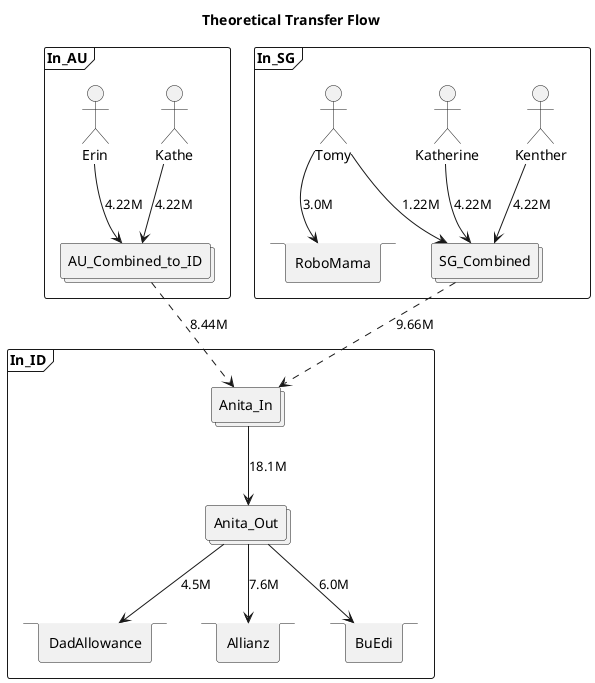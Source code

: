 @startuml

title "Theoretical Transfer Flow"

frame In_AU {
    actor Kathe
    actor Erin
    collections AU_Combined_to_ID
}
frame In_ID {
    stack DadAllowance
    stack Allianz
    stack BuEdi
    collections Anita_In
    collections Anita_Out
}
frame In_SG {
    actor Kenther
    actor Katherine
    actor Tomy
    stack RoboMama
    collections SG_Combined
}

Kathe --> AU_Combined_to_ID : 4.22M
Erin --> AU_Combined_to_ID : 4.22M
AU_Combined_to_ID -[dashed]-> Anita_In : 8.44M

Tomy --> RoboMama : 3.0M
Tomy --> SG_Combined : 1.22M
Kenther --> SG_Combined : 4.22M
Katherine --> SG_Combined : 4.22M

SG_Combined -[dashed]-> Anita_In : 9.66M

Anita_In --> Anita_Out : 18.1M
Anita_Out --> Allianz : 7.6M
Anita_Out --> BuEdi : 6.0M
Anita_Out --> DadAllowance : 4.5M